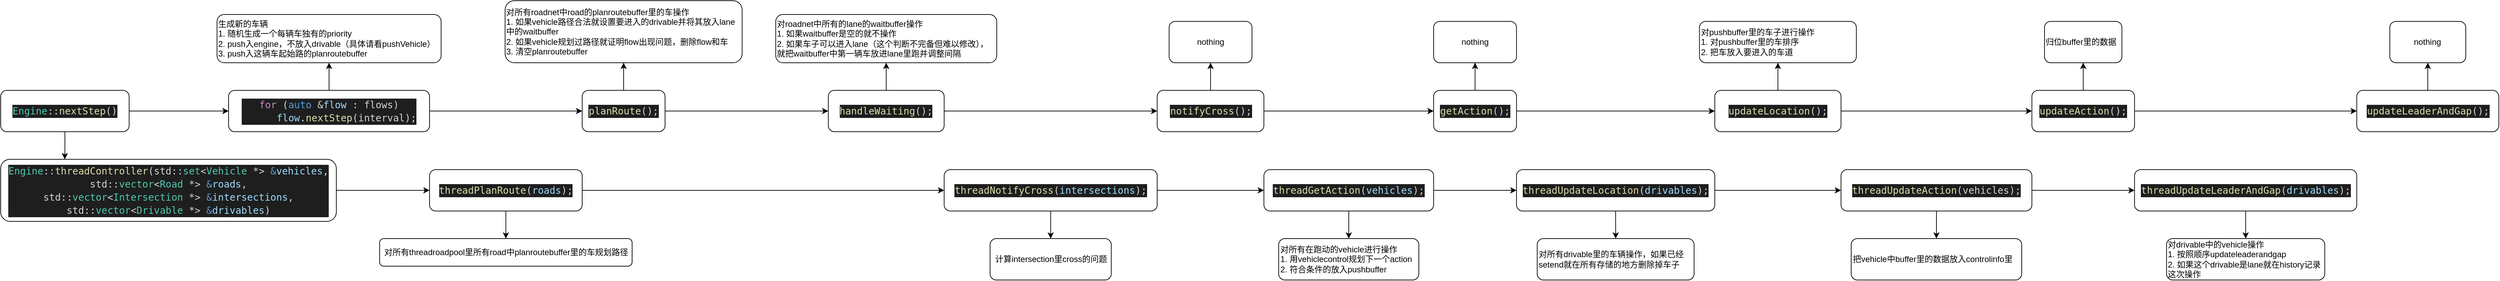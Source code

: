 <mxfile version="14.2.4" type="embed">
    <diagram id="FMKehCGugXYH41a7BShN" name="Page-1">
        <mxGraphModel dx="1482" dy="739" grid="1" gridSize="10" guides="1" tooltips="1" connect="1" arrows="1" fold="1" page="1" pageScale="1" pageWidth="827" pageHeight="1169" math="0" shadow="0">
            <root>
                <mxCell id="0"/>
                <mxCell id="1" parent="0"/>
                <mxCell id="15" value="" style="edgeStyle=orthogonalEdgeStyle;rounded=0;orthogonalLoop=1;jettySize=auto;html=1;" parent="1" source="11" target="14" edge="1">
                    <mxGeometry relative="1" as="geometry"/>
                </mxCell>
                <mxCell id="91" style="edgeStyle=orthogonalEdgeStyle;rounded=0;orthogonalLoop=1;jettySize=auto;html=1;exitX=0.5;exitY=1;exitDx=0;exitDy=0;entryX=0.191;entryY=0;entryDx=0;entryDy=0;entryPerimeter=0;" edge="1" parent="1" source="11" target="12">
                    <mxGeometry relative="1" as="geometry"/>
                </mxCell>
                <mxCell id="11" value="&lt;div style=&quot;color: rgb(212 , 212 , 212) ; background-color: rgb(30 , 30 , 30) ; font-family: &amp;#34;droid sans mono&amp;#34; , monospace , monospace , &amp;#34;droid sans fallback&amp;#34; ; font-size: 14px ; line-height: 19px&quot;&gt;&lt;span style=&quot;color: #4ec9b0&quot;&gt;Engine&lt;/span&gt;::&lt;span style=&quot;color: #dcdcaa&quot;&gt;nextStep&lt;/span&gt;()&lt;/div&gt;" style="rounded=1;whiteSpace=wrap;html=1;" parent="1" vertex="1">
                    <mxGeometry x="360" y="350" width="186" height="60" as="geometry"/>
                </mxCell>
                <mxCell id="32" value="" style="edgeStyle=orthogonalEdgeStyle;rounded=0;orthogonalLoop=1;jettySize=auto;html=1;" parent="1" source="12" target="31" edge="1">
                    <mxGeometry relative="1" as="geometry"/>
                </mxCell>
                <mxCell id="12" value="&lt;div style=&quot;color: rgb(212 , 212 , 212) ; background-color: rgb(30 , 30 , 30) ; font-family: &amp;#34;droid sans mono&amp;#34; , monospace , monospace , &amp;#34;droid sans fallback&amp;#34; ; font-size: 14px ; line-height: 19px&quot;&gt;&lt;div&gt;&lt;span style=&quot;color: #4ec9b0&quot;&gt;Engine&lt;/span&gt;::&lt;span style=&quot;color: #dcdcaa&quot;&gt;threadController&lt;/span&gt;(std::&lt;span style=&quot;color: #4ec9b0&quot;&gt;set&lt;/span&gt;&amp;lt;&lt;span style=&quot;color: #4ec9b0&quot;&gt;Vehicle&lt;/span&gt; *&amp;gt; &lt;span style=&quot;color: #569cd6&quot;&gt;&amp;amp;&lt;/span&gt;&lt;span style=&quot;color: #9cdcfe&quot;&gt;vehicles&lt;/span&gt;,&lt;/div&gt;&lt;div&gt;                                  std::&lt;span style=&quot;color: #4ec9b0&quot;&gt;vector&lt;/span&gt;&amp;lt;&lt;span style=&quot;color: #4ec9b0&quot;&gt;Road&lt;/span&gt; *&amp;gt; &lt;span style=&quot;color: #569cd6&quot;&gt;&amp;amp;&lt;/span&gt;&lt;span style=&quot;color: #9cdcfe&quot;&gt;roads&lt;/span&gt;,&lt;/div&gt;&lt;div&gt;                                  std::&lt;span style=&quot;color: #4ec9b0&quot;&gt;vector&lt;/span&gt;&amp;lt;&lt;span style=&quot;color: #4ec9b0&quot;&gt;Intersection&lt;/span&gt; *&amp;gt; &lt;span style=&quot;color: #569cd6&quot;&gt;&amp;amp;&lt;/span&gt;&lt;span style=&quot;color: #9cdcfe&quot;&gt;intersections&lt;/span&gt;,&lt;/div&gt;&lt;div&gt;                                  std::&lt;span style=&quot;color: #4ec9b0&quot;&gt;vector&lt;/span&gt;&amp;lt;&lt;span style=&quot;color: #4ec9b0&quot;&gt;Drivable&lt;/span&gt; *&amp;gt; &lt;span style=&quot;color: #569cd6&quot;&gt;&amp;amp;&lt;/span&gt;&lt;span style=&quot;color: #9cdcfe&quot;&gt;drivables&lt;/span&gt;)&lt;/div&gt;&lt;/div&gt;" style="rounded=1;whiteSpace=wrap;html=1;" parent="1" vertex="1">
                    <mxGeometry x="360" y="450" width="486" height="90" as="geometry"/>
                </mxCell>
                <mxCell id="17" value="" style="edgeStyle=orthogonalEdgeStyle;rounded=0;orthogonalLoop=1;jettySize=auto;html=1;" parent="1" source="14" target="16" edge="1">
                    <mxGeometry relative="1" as="geometry"/>
                </mxCell>
                <mxCell id="86" style="edgeStyle=orthogonalEdgeStyle;rounded=0;orthogonalLoop=1;jettySize=auto;html=1;exitX=0.5;exitY=0;exitDx=0;exitDy=0;entryX=0.5;entryY=1;entryDx=0;entryDy=0;" parent="1" source="14" target="43" edge="1">
                    <mxGeometry relative="1" as="geometry"/>
                </mxCell>
                <mxCell id="14" value="&lt;div style=&quot;color: rgb(212 , 212 , 212) ; background-color: rgb(30 , 30 , 30) ; font-family: &amp;#34;droid sans mono&amp;#34; , monospace , monospace , &amp;#34;droid sans fallback&amp;#34; ; font-size: 14px ; line-height: 19px&quot;&gt;&lt;div&gt;&lt;span style=&quot;color: #c586c0&quot;&gt;for&lt;/span&gt; (&lt;span style=&quot;color: #569cd6&quot;&gt;auto&lt;/span&gt; &amp;amp;&lt;span style=&quot;color: #9cdcfe&quot;&gt;flow&lt;/span&gt; : flows)&lt;/div&gt;&lt;div&gt;            &lt;span style=&quot;color: #9cdcfe&quot;&gt;&amp;nbsp; &amp;nbsp; &amp;nbsp; flow&lt;/span&gt;.&lt;span style=&quot;color: #dcdcaa&quot;&gt;nextStep&lt;/span&gt;(interval);&lt;/div&gt;&lt;/div&gt;" style="whiteSpace=wrap;html=1;rounded=1;" parent="1" vertex="1">
                    <mxGeometry x="690" y="350" width="291" height="60" as="geometry"/>
                </mxCell>
                <mxCell id="59" value="" style="edgeStyle=orthogonalEdgeStyle;rounded=0;orthogonalLoop=1;jettySize=auto;html=1;" parent="1" source="16" target="58" edge="1">
                    <mxGeometry relative="1" as="geometry"/>
                </mxCell>
                <mxCell id="85" style="edgeStyle=orthogonalEdgeStyle;rounded=0;orthogonalLoop=1;jettySize=auto;html=1;exitX=0.5;exitY=0;exitDx=0;exitDy=0;entryX=0.5;entryY=1;entryDx=0;entryDy=0;" parent="1" source="16" target="47" edge="1">
                    <mxGeometry relative="1" as="geometry"/>
                </mxCell>
                <mxCell id="16" value="&lt;div style=&quot;color: rgb(212 , 212 , 212) ; background-color: rgb(30 , 30 , 30) ; font-family: &amp;#34;droid sans mono&amp;#34; , monospace , monospace , &amp;#34;droid sans fallback&amp;#34; ; font-size: 14px ; line-height: 19px&quot;&gt;&lt;span style=&quot;color: #dcdcaa&quot;&gt;planRoute&lt;/span&gt;();&lt;/div&gt;" style="whiteSpace=wrap;html=1;rounded=1;" parent="1" vertex="1">
                    <mxGeometry x="1202" y="350" width="120" height="60" as="geometry"/>
                </mxCell>
                <mxCell id="21" value="" style="edgeStyle=orthogonalEdgeStyle;rounded=0;orthogonalLoop=1;jettySize=auto;html=1;" parent="1" source="18" target="20" edge="1">
                    <mxGeometry relative="1" as="geometry"/>
                </mxCell>
                <mxCell id="83" style="edgeStyle=orthogonalEdgeStyle;rounded=0;orthogonalLoop=1;jettySize=auto;html=1;exitX=0.5;exitY=0;exitDx=0;exitDy=0;entryX=0.5;entryY=1;entryDx=0;entryDy=0;" parent="1" source="18" target="55" edge="1">
                    <mxGeometry relative="1" as="geometry"/>
                </mxCell>
                <mxCell id="18" value="&lt;div style=&quot;color: rgb(212 , 212 , 212) ; background-color: rgb(30 , 30 , 30) ; font-family: &amp;#34;droid sans mono&amp;#34; , monospace , monospace , &amp;#34;droid sans fallback&amp;#34; ; font-size: 14px ; line-height: 19px&quot;&gt;&lt;span style=&quot;color: #dcdcaa&quot;&gt;notifyCross&lt;/span&gt;();&lt;/div&gt;" style="whiteSpace=wrap;html=1;rounded=1;" parent="1" vertex="1">
                    <mxGeometry x="2034.64" y="350" width="154.5" height="60" as="geometry"/>
                </mxCell>
                <mxCell id="25" value="" style="edgeStyle=orthogonalEdgeStyle;rounded=0;orthogonalLoop=1;jettySize=auto;html=1;" parent="1" source="20" target="24" edge="1">
                    <mxGeometry relative="1" as="geometry"/>
                </mxCell>
                <mxCell id="82" style="edgeStyle=orthogonalEdgeStyle;rounded=0;orthogonalLoop=1;jettySize=auto;html=1;exitX=0.5;exitY=0;exitDx=0;exitDy=0;entryX=0.5;entryY=1;entryDx=0;entryDy=0;" parent="1" source="20" target="56" edge="1">
                    <mxGeometry relative="1" as="geometry"/>
                </mxCell>
                <mxCell id="20" value="&lt;div style=&quot;color: rgb(212 , 212 , 212) ; background-color: rgb(30 , 30 , 30) ; font-family: &amp;#34;droid sans mono&amp;#34; , monospace , monospace , &amp;#34;droid sans fallback&amp;#34; ; font-size: 14px ; line-height: 19px&quot;&gt;&lt;span style=&quot;color: #dcdcaa&quot;&gt;getAction&lt;/span&gt;();&lt;/div&gt;" style="whiteSpace=wrap;html=1;rounded=1;" parent="1" vertex="1">
                    <mxGeometry x="2434.89" y="350" width="120" height="60" as="geometry"/>
                </mxCell>
                <mxCell id="27" value="" style="edgeStyle=orthogonalEdgeStyle;rounded=0;orthogonalLoop=1;jettySize=auto;html=1;" parent="1" source="24" target="26" edge="1">
                    <mxGeometry relative="1" as="geometry"/>
                </mxCell>
                <mxCell id="87" style="edgeStyle=orthogonalEdgeStyle;rounded=0;orthogonalLoop=1;jettySize=auto;html=1;exitX=0.5;exitY=0;exitDx=0;exitDy=0;entryX=0.5;entryY=1;entryDx=0;entryDy=0;" parent="1" source="24" target="69" edge="1">
                    <mxGeometry relative="1" as="geometry"/>
                </mxCell>
                <mxCell id="24" value="&lt;div style=&quot;color: rgb(212 , 212 , 212) ; background-color: rgb(30 , 30 , 30) ; font-family: &amp;#34;droid sans mono&amp;#34; , monospace , monospace , &amp;#34;droid sans fallback&amp;#34; ; font-size: 14px ; line-height: 19px&quot;&gt;&lt;span style=&quot;color: #dcdcaa&quot;&gt;updateLocation&lt;/span&gt;();&lt;/div&gt;" style="whiteSpace=wrap;html=1;rounded=1;" parent="1" vertex="1">
                    <mxGeometry x="2842.02" y="350" width="182.75" height="60" as="geometry"/>
                </mxCell>
                <mxCell id="29" value="" style="edgeStyle=orthogonalEdgeStyle;rounded=0;orthogonalLoop=1;jettySize=auto;html=1;" parent="1" source="26" target="28" edge="1">
                    <mxGeometry relative="1" as="geometry"/>
                </mxCell>
                <mxCell id="81" style="edgeStyle=orthogonalEdgeStyle;rounded=0;orthogonalLoop=1;jettySize=auto;html=1;exitX=0.5;exitY=0;exitDx=0;exitDy=0;entryX=0.5;entryY=1;entryDx=0;entryDy=0;" parent="1" source="26" target="73" edge="1">
                    <mxGeometry relative="1" as="geometry"/>
                </mxCell>
                <mxCell id="26" value="&lt;div style=&quot;color: rgb(212 , 212 , 212) ; background-color: rgb(30 , 30 , 30) ; font-family: &amp;#34;droid sans mono&amp;#34; , monospace , monospace , &amp;#34;droid sans fallback&amp;#34; ; font-size: 14px ; line-height: 19px&quot;&gt;&lt;span style=&quot;color: #dcdcaa&quot;&gt;updateAction&lt;/span&gt;();&lt;/div&gt;" style="whiteSpace=wrap;html=1;rounded=1;" parent="1" vertex="1">
                    <mxGeometry x="3301.19" y="350" width="148.63" height="60" as="geometry"/>
                </mxCell>
                <mxCell id="80" style="edgeStyle=orthogonalEdgeStyle;rounded=0;orthogonalLoop=1;jettySize=auto;html=1;exitX=0.5;exitY=0;exitDx=0;exitDy=0;entryX=0.5;entryY=1;entryDx=0;entryDy=0;" parent="1" source="28" target="75" edge="1">
                    <mxGeometry relative="1" as="geometry"/>
                </mxCell>
                <mxCell id="28" value="&lt;div style=&quot;color: rgb(212 , 212 , 212) ; background-color: rgb(30 , 30 , 30) ; font-family: &amp;#34;droid sans mono&amp;#34; , monospace , monospace , &amp;#34;droid sans fallback&amp;#34; ; font-size: 14px ; line-height: 19px&quot;&gt;&lt;span style=&quot;color: #dcdcaa&quot;&gt;updateLeaderAndGap&lt;/span&gt;();&lt;/div&gt;" style="whiteSpace=wrap;html=1;rounded=1;" parent="1" vertex="1">
                    <mxGeometry x="3771.61" y="350" width="205.67" height="60" as="geometry"/>
                </mxCell>
                <mxCell id="34" value="" style="edgeStyle=orthogonalEdgeStyle;rounded=0;orthogonalLoop=1;jettySize=auto;html=1;" parent="1" source="31" target="33" edge="1">
                    <mxGeometry relative="1" as="geometry"/>
                </mxCell>
                <mxCell id="50" style="edgeStyle=orthogonalEdgeStyle;rounded=0;orthogonalLoop=1;jettySize=auto;html=1;exitX=0.5;exitY=1;exitDx=0;exitDy=0;entryX=0.5;entryY=0;entryDx=0;entryDy=0;" parent="1" source="31" target="49" edge="1">
                    <mxGeometry relative="1" as="geometry"/>
                </mxCell>
                <mxCell id="31" value="&lt;div style=&quot;color: rgb(212 , 212 , 212) ; background-color: rgb(30 , 30 , 30) ; font-family: &amp;#34;droid sans mono&amp;#34; , monospace , monospace , &amp;#34;droid sans fallback&amp;#34; ; font-size: 14px ; line-height: 19px&quot;&gt;&lt;div style=&quot;font-family: &amp;#34;droid sans mono&amp;#34; , monospace , monospace , &amp;#34;droid sans fallback&amp;#34; ; line-height: 19px&quot;&gt;&lt;span style=&quot;color: #dcdcaa&quot;&gt;threadPlanRoute&lt;/span&gt;(&lt;span style=&quot;color: #9cdcfe&quot;&gt;roads&lt;/span&gt;);&lt;/div&gt;&lt;/div&gt;" style="whiteSpace=wrap;html=1;rounded=1;" parent="1" vertex="1">
                    <mxGeometry x="981.0" y="465" width="221" height="60" as="geometry"/>
                </mxCell>
                <mxCell id="36" value="" style="edgeStyle=orthogonalEdgeStyle;rounded=0;orthogonalLoop=1;jettySize=auto;html=1;" parent="1" source="33" target="35" edge="1">
                    <mxGeometry relative="1" as="geometry"/>
                </mxCell>
                <mxCell id="54" style="edgeStyle=orthogonalEdgeStyle;rounded=0;orthogonalLoop=1;jettySize=auto;html=1;exitX=0.5;exitY=1;exitDx=0;exitDy=0;entryX=0.5;entryY=0;entryDx=0;entryDy=0;" parent="1" source="33" target="53" edge="1">
                    <mxGeometry relative="1" as="geometry"/>
                </mxCell>
                <mxCell id="33" value="&lt;div style=&quot;color: rgb(212 , 212 , 212) ; background-color: rgb(30 , 30 , 30) ; font-family: &amp;#34;droid sans mono&amp;#34; , monospace , monospace , &amp;#34;droid sans fallback&amp;#34; ; font-size: 14px ; line-height: 19px&quot;&gt;&lt;span style=&quot;color: #dcdcaa&quot;&gt;threadNotifyCross&lt;/span&gt;(&lt;span style=&quot;color: #9cdcfe&quot;&gt;intersections&lt;/span&gt;);&lt;/div&gt;" style="whiteSpace=wrap;html=1;rounded=1;" parent="1" vertex="1">
                    <mxGeometry x="1726.14" y="465" width="308.5" height="60" as="geometry"/>
                </mxCell>
                <mxCell id="38" value="" style="edgeStyle=orthogonalEdgeStyle;rounded=0;orthogonalLoop=1;jettySize=auto;html=1;" parent="1" source="35" target="37" edge="1">
                    <mxGeometry relative="1" as="geometry"/>
                </mxCell>
                <mxCell id="65" style="edgeStyle=orthogonalEdgeStyle;rounded=0;orthogonalLoop=1;jettySize=auto;html=1;exitX=0.5;exitY=1;exitDx=0;exitDy=0;entryX=0.5;entryY=0;entryDx=0;entryDy=0;" parent="1" source="35" target="64" edge="1">
                    <mxGeometry relative="1" as="geometry"/>
                </mxCell>
                <mxCell id="35" value="&lt;div style=&quot;color: rgb(212 , 212 , 212) ; background-color: rgb(30 , 30 , 30) ; font-family: &amp;#34;droid sans mono&amp;#34; , monospace , monospace , &amp;#34;droid sans fallback&amp;#34; ; font-size: 14px ; line-height: 19px&quot;&gt;&lt;span style=&quot;color: #dcdcaa&quot;&gt;threadGetAction&lt;/span&gt;(&lt;span style=&quot;color: #9cdcfe&quot;&gt;vehicles&lt;/span&gt;);&lt;/div&gt;" style="whiteSpace=wrap;html=1;rounded=1;" parent="1" vertex="1">
                    <mxGeometry x="2189.14" y="465" width="245.75" height="60" as="geometry"/>
                </mxCell>
                <mxCell id="40" value="" style="edgeStyle=orthogonalEdgeStyle;rounded=0;orthogonalLoop=1;jettySize=auto;html=1;" parent="1" source="37" target="39" edge="1">
                    <mxGeometry relative="1" as="geometry"/>
                </mxCell>
                <mxCell id="68" value="" style="edgeStyle=orthogonalEdgeStyle;rounded=0;orthogonalLoop=1;jettySize=auto;html=1;" parent="1" source="37" target="67" edge="1">
                    <mxGeometry relative="1" as="geometry"/>
                </mxCell>
                <mxCell id="37" value="&lt;div style=&quot;color: rgb(212 , 212 , 212) ; background-color: rgb(30 , 30 , 30) ; font-family: &amp;#34;droid sans mono&amp;#34; , monospace , monospace , &amp;#34;droid sans fallback&amp;#34; ; font-size: 14px ; line-height: 19px&quot;&gt;&lt;span style=&quot;color: #dcdcaa&quot;&gt;threadUpdateLocation&lt;/span&gt;(&lt;span style=&quot;color: #9cdcfe&quot;&gt;drivables&lt;/span&gt;);&lt;/div&gt;" style="whiteSpace=wrap;html=1;rounded=1;" parent="1" vertex="1">
                    <mxGeometry x="2554.89" y="465" width="287.13" height="60" as="geometry"/>
                </mxCell>
                <mxCell id="42" value="" style="edgeStyle=orthogonalEdgeStyle;rounded=0;orthogonalLoop=1;jettySize=auto;html=1;" parent="1" source="39" target="41" edge="1">
                    <mxGeometry relative="1" as="geometry"/>
                </mxCell>
                <mxCell id="72" value="" style="edgeStyle=orthogonalEdgeStyle;rounded=0;orthogonalLoop=1;jettySize=auto;html=1;" parent="1" source="39" target="71" edge="1">
                    <mxGeometry relative="1" as="geometry"/>
                </mxCell>
                <mxCell id="39" value="&lt;div style=&quot;color: rgb(212 , 212 , 212) ; background-color: rgb(30 , 30 , 30) ; font-family: &amp;#34;droid sans mono&amp;#34; , monospace , monospace , &amp;#34;droid sans fallback&amp;#34; ; font-size: 14px ; line-height: 19px&quot;&gt;&lt;span style=&quot;color: #dcdcaa&quot;&gt;threadUpdateAction&lt;/span&gt;(vehicles);&lt;/div&gt;" style="whiteSpace=wrap;html=1;rounded=1;" parent="1" vertex="1">
                    <mxGeometry x="3024.77" y="465" width="276.42" height="60" as="geometry"/>
                </mxCell>
                <mxCell id="79" value="" style="edgeStyle=orthogonalEdgeStyle;rounded=0;orthogonalLoop=1;jettySize=auto;html=1;" parent="1" source="41" target="78" edge="1">
                    <mxGeometry relative="1" as="geometry"/>
                </mxCell>
                <mxCell id="41" value="&lt;div style=&quot;color: rgb(212 , 212 , 212) ; background-color: rgb(30 , 30 , 30) ; font-family: &amp;#34;droid sans mono&amp;#34; , monospace , monospace , &amp;#34;droid sans fallback&amp;#34; ; font-size: 14px ; line-height: 19px&quot;&gt;&lt;span style=&quot;color: #dcdcaa&quot;&gt;threadUpdateLeaderAndGap&lt;/span&gt;(&lt;span style=&quot;color: #9cdcfe&quot;&gt;drivables&lt;/span&gt;);&lt;/div&gt;" style="whiteSpace=wrap;html=1;rounded=1;" parent="1" vertex="1">
                    <mxGeometry x="3449.82" y="465" width="321.79" height="60" as="geometry"/>
                </mxCell>
                <mxCell id="43" value="生成新的车辆&lt;br&gt;&lt;div&gt;&lt;span&gt;1. 随机生成一个每辆车独有的priority&lt;/span&gt;&lt;/div&gt;&lt;div&gt;&lt;span&gt;2. push入engine，不放入drivable（具体请看pushVehicle）&lt;/span&gt;&lt;/div&gt;&lt;div&gt;&lt;span&gt;3. push入这辆车起始路的planroutebuffer&lt;/span&gt;&lt;/div&gt;" style="whiteSpace=wrap;html=1;rounded=1;align=left;" parent="1" vertex="1">
                    <mxGeometry x="673.25" y="240" width="324.5" height="70" as="geometry"/>
                </mxCell>
                <mxCell id="47" value="对所有roadnet中road的planroutebuffer里的车操作&lt;br&gt;&lt;div&gt;1. 如果vehicle路径合法就设置要进入的drivable并将其放入lane中的waitbuffer&lt;/div&gt;&lt;div&gt;&lt;span&gt;2. 如果vehicle规划过路径就证明flow出现问题，删除flow和车&lt;/span&gt;&lt;/div&gt;&lt;div&gt;&lt;span&gt;3. 清空planroutebuffer&lt;/span&gt;&lt;/div&gt;" style="whiteSpace=wrap;html=1;rounded=1;align=left;" parent="1" vertex="1">
                    <mxGeometry x="1090.38" y="220" width="343.25" height="90" as="geometry"/>
                </mxCell>
                <mxCell id="49" value="对所有threadroadpool里所有road中planroutebuffer里的车规划路径" style="whiteSpace=wrap;html=1;rounded=1;" parent="1" vertex="1">
                    <mxGeometry x="908.69" y="565" width="365.62" height="40" as="geometry"/>
                </mxCell>
                <mxCell id="53" value="计算intersection里cross的问题" style="whiteSpace=wrap;html=1;rounded=1;" parent="1" vertex="1">
                    <mxGeometry x="1792.64" y="565" width="175.5" height="60" as="geometry"/>
                </mxCell>
                <mxCell id="55" value="nothing" style="whiteSpace=wrap;html=1;rounded=1;" parent="1" vertex="1">
                    <mxGeometry x="2051.89" y="250" width="120" height="60" as="geometry"/>
                </mxCell>
                <mxCell id="56" value="nothing" style="whiteSpace=wrap;html=1;rounded=1;" parent="1" vertex="1">
                    <mxGeometry x="2434.89" y="250" width="120" height="60" as="geometry"/>
                </mxCell>
                <mxCell id="60" style="edgeStyle=orthogonalEdgeStyle;rounded=0;orthogonalLoop=1;jettySize=auto;html=1;exitX=1;exitY=0.5;exitDx=0;exitDy=0;entryX=0;entryY=0.5;entryDx=0;entryDy=0;" parent="1" source="58" target="18" edge="1">
                    <mxGeometry relative="1" as="geometry"/>
                </mxCell>
                <mxCell id="84" style="edgeStyle=orthogonalEdgeStyle;rounded=0;orthogonalLoop=1;jettySize=auto;html=1;exitX=0.5;exitY=0;exitDx=0;exitDy=0;entryX=0.5;entryY=1;entryDx=0;entryDy=0;" parent="1" source="58" target="61" edge="1">
                    <mxGeometry relative="1" as="geometry"/>
                </mxCell>
                <mxCell id="58" value="&lt;div style=&quot;color: rgb(212 , 212 , 212) ; background-color: rgb(30 , 30 , 30) ; font-family: &amp;#34;droid sans mono&amp;#34; , monospace , monospace , &amp;#34;droid sans fallback&amp;#34; ; font-size: 14px ; line-height: 19px&quot;&gt;&lt;span style=&quot;color: #dcdcaa&quot;&gt;handleWaiting&lt;/span&gt;();&lt;/div&gt;" style="whiteSpace=wrap;html=1;rounded=1;" parent="1" vertex="1">
                    <mxGeometry x="1558.39" y="350" width="167.75" height="60" as="geometry"/>
                </mxCell>
                <mxCell id="61" value="对roadnet中所有的lane的waitbuffer操作&lt;br&gt;&lt;div&gt;1. 如果waitbuffer是空的就不操作&lt;/div&gt;&lt;div&gt;&lt;span&gt;2. 如果车子可以进入lane（这个判断不完备但难以修改），就把waitbuffer中第一辆车放进lane里跑并调整间隔&lt;/span&gt;&lt;/div&gt;" style="whiteSpace=wrap;html=1;rounded=1;align=left;" parent="1" vertex="1">
                    <mxGeometry x="1482.26" y="240" width="320" height="70" as="geometry"/>
                </mxCell>
                <mxCell id="64" value="对所有在跑动的vehicle进行操作&lt;br&gt;1. 用vehiclecontrol规划下一个action&lt;br&gt;2. 符合条件的放入pushbuffer" style="whiteSpace=wrap;html=1;rounded=1;align=left;" parent="1" vertex="1">
                    <mxGeometry x="2210.52" y="565" width="202.99" height="60" as="geometry"/>
                </mxCell>
                <mxCell id="67" value="对所有drivable里的车辆操作，如果已经setend就在所有存储的地方删除掉车子" style="whiteSpace=wrap;html=1;rounded=1;align=left;" parent="1" vertex="1">
                    <mxGeometry x="2584.87" y="565" width="227.17" height="60" as="geometry"/>
                </mxCell>
                <mxCell id="69" value="对pushbuffer里的车子进行操作&lt;br&gt;1. 对pushbuffer里的车排序&lt;br&gt;2. 把车放入要进入的车道" style="whiteSpace=wrap;html=1;rounded=1;align=left;" parent="1" vertex="1">
                    <mxGeometry x="2819.81" y="250" width="227.18" height="60" as="geometry"/>
                </mxCell>
                <mxCell id="71" value="把vehicle中buffer里的数据放入controlinfo里" style="whiteSpace=wrap;html=1;rounded=1;align=left;" parent="1" vertex="1">
                    <mxGeometry x="3039.53" y="565" width="246.91" height="60" as="geometry"/>
                </mxCell>
                <mxCell id="73" value="归位buffer里的数据" style="whiteSpace=wrap;html=1;rounded=1;align=left;" parent="1" vertex="1">
                    <mxGeometry x="3319.46" y="250" width="112.09" height="60" as="geometry"/>
                </mxCell>
                <mxCell id="75" value="&lt;div&gt;&lt;span&gt;nothing&lt;/span&gt;&lt;/div&gt;" style="whiteSpace=wrap;html=1;rounded=1;align=center;" parent="1" vertex="1">
                    <mxGeometry x="3819.45" y="250" width="110" height="60" as="geometry"/>
                </mxCell>
                <mxCell id="78" value="对drivable中的vehicle操作&lt;br&gt;1. 按照顺序updateleaderandgap&lt;br&gt;2. 如果这个drivable是lane就在history记录这次操作" style="whiteSpace=wrap;html=1;rounded=1;align=left;" parent="1" vertex="1">
                    <mxGeometry x="3496.16" y="565" width="229.1" height="60" as="geometry"/>
                </mxCell>
            </root>
        </mxGraphModel>
    </diagram>
</mxfile>